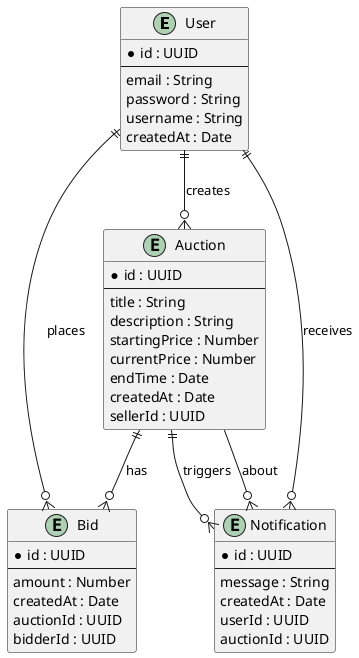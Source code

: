 @startuml
entity "User" {
  * id : UUID
  --
  email : String
  password : String
  username : String
  createdAt : Date
}

entity "Auction" {
  * id : UUID
  --
  title : String
  description : String
  startingPrice : Number
  currentPrice : Number
  endTime : Date
  createdAt : Date
  sellerId : UUID
}

entity "Bid" {
  * id : UUID
  --
  amount : Number
  createdAt : Date
  auctionId : UUID
  bidderId : UUID
}

entity "Notification" {
  * id : UUID
  --
  message : String
  createdAt : Date
  userId : UUID
  auctionId : UUID
}

User ||--o{ Auction : creates
User ||--o{ Bid : places
User ||--o{ Notification : receives
Auction ||--o{ Bid : has
Auction ||--o{ Notification : triggers
Notification }o-- Auction : about

@enduml
